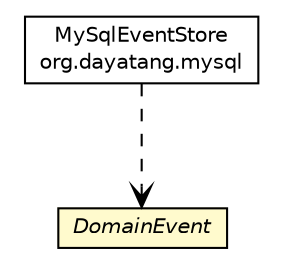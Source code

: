 #!/usr/local/bin/dot
#
# Class diagram 
# Generated by UMLGraph version R5_6_6-8-g8d7759 (http://www.umlgraph.org/)
#

digraph G {
	edge [fontname="Helvetica",fontsize=10,labelfontname="Helvetica",labelfontsize=10];
	node [fontname="Helvetica",fontsize=10,shape=plaintext];
	nodesep=0.25;
	ranksep=0.5;
	// org.dayatang.domain.event.DomainEvent
	c42807 [label=<<table title="org.dayatang.domain.event.DomainEvent" border="0" cellborder="1" cellspacing="0" cellpadding="2" port="p" bgcolor="lemonChiffon" href="./DomainEvent.html">
		<tr><td><table border="0" cellspacing="0" cellpadding="1">
<tr><td align="center" balign="center"><font face="Helvetica-Oblique"> DomainEvent </font></td></tr>
		</table></td></tr>
		</table>>, URL="./DomainEvent.html", fontname="Helvetica", fontcolor="black", fontsize=10.0];
	// org.dayatang.mysql.MySqlEventStore
	c42915 [label=<<table title="org.dayatang.mysql.MySqlEventStore" border="0" cellborder="1" cellspacing="0" cellpadding="2" port="p" href="../../mysql/MySqlEventStore.html">
		<tr><td><table border="0" cellspacing="0" cellpadding="1">
<tr><td align="center" balign="center"> MySqlEventStore </td></tr>
<tr><td align="center" balign="center"> org.dayatang.mysql </td></tr>
		</table></td></tr>
		</table>>, URL="../../mysql/MySqlEventStore.html", fontname="Helvetica", fontcolor="black", fontsize=10.0];
	// org.dayatang.mysql.MySqlEventStore DEPEND org.dayatang.domain.event.DomainEvent
	c42915:p -> c42807:p [taillabel="", label=" "headlabel="", fontname="Helvetica", fontcolor="black", fontsize=10.0, color="black", arrowhead=open, style=dashed];
}


